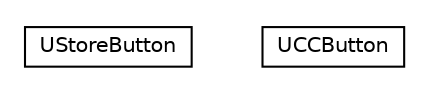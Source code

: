 #!/usr/local/bin/dot
#
# Class diagram 
# Generated by UMLGraph version R5_6-24-gf6e263 (http://www.umlgraph.org/)
#

digraph G {
	edge [fontname="Helvetica",fontsize=10,labelfontname="Helvetica",labelfontsize=10];
	node [fontname="Helvetica",fontsize=10,shape=plaintext];
	nodesep=0.25;
	ranksep=0.5;
	// org.universAAL.ui.gui.swing.bluesteelLAF.specialButtons.UStoreButton
	c1111332 [label=<<table title="org.universAAL.ui.gui.swing.bluesteelLAF.specialButtons.UStoreButton" border="0" cellborder="1" cellspacing="0" cellpadding="2" port="p" href="./UStoreButton.html">
		<tr><td><table border="0" cellspacing="0" cellpadding="1">
<tr><td align="center" balign="center"> UStoreButton </td></tr>
		</table></td></tr>
		</table>>, URL="./UStoreButton.html", fontname="Helvetica", fontcolor="black", fontsize=10.0];
	// org.universAAL.ui.gui.swing.bluesteelLAF.specialButtons.UCCButton
	c1111333 [label=<<table title="org.universAAL.ui.gui.swing.bluesteelLAF.specialButtons.UCCButton" border="0" cellborder="1" cellspacing="0" cellpadding="2" port="p" href="./UCCButton.html">
		<tr><td><table border="0" cellspacing="0" cellpadding="1">
<tr><td align="center" balign="center"> UCCButton </td></tr>
		</table></td></tr>
		</table>>, URL="./UCCButton.html", fontname="Helvetica", fontcolor="black", fontsize=10.0];
}

